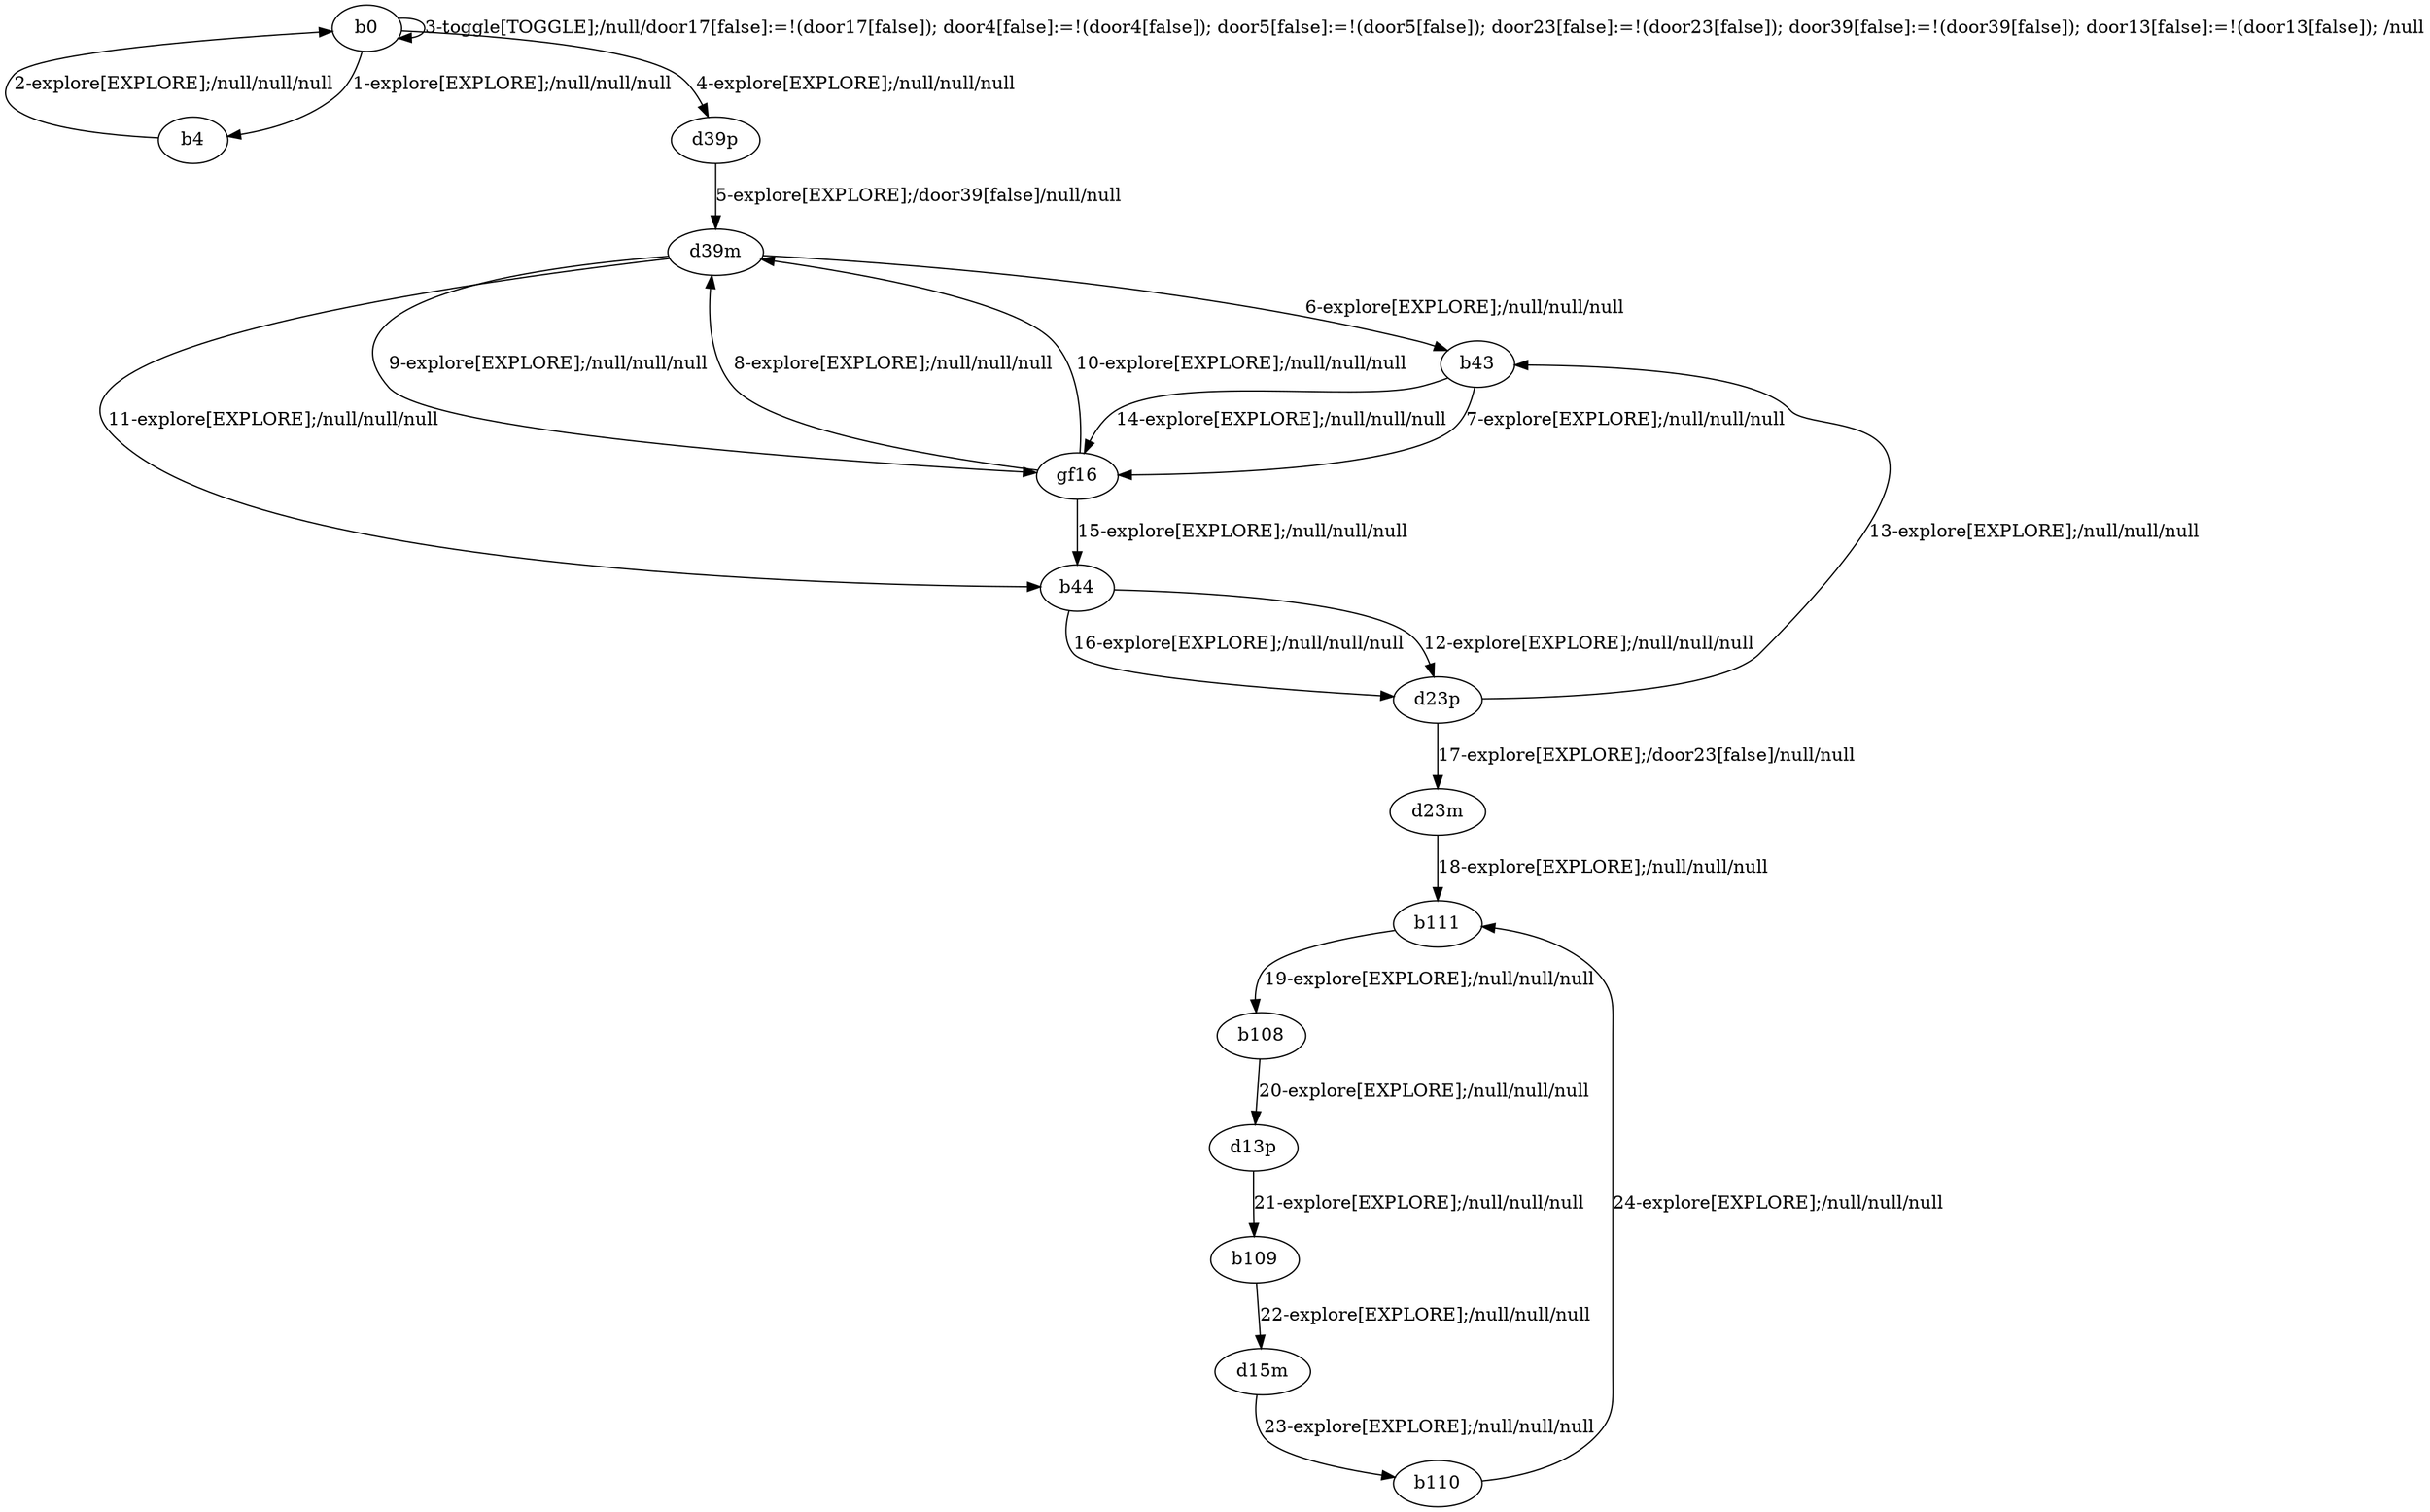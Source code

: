 # Total number of goals covered by this test: 2
# b110 --> b111
# d15m --> b110

digraph g {
"b0" -> "b4" [label = "1-explore[EXPLORE];/null/null/null"];
"b4" -> "b0" [label = "2-explore[EXPLORE];/null/null/null"];
"b0" -> "b0" [label = "3-toggle[TOGGLE];/null/door17[false]:=!(door17[false]); door4[false]:=!(door4[false]); door5[false]:=!(door5[false]); door23[false]:=!(door23[false]); door39[false]:=!(door39[false]); door13[false]:=!(door13[false]); /null"];
"b0" -> "d39p" [label = "4-explore[EXPLORE];/null/null/null"];
"d39p" -> "d39m" [label = "5-explore[EXPLORE];/door39[false]/null/null"];
"d39m" -> "b43" [label = "6-explore[EXPLORE];/null/null/null"];
"b43" -> "gf16" [label = "7-explore[EXPLORE];/null/null/null"];
"gf16" -> "d39m" [label = "8-explore[EXPLORE];/null/null/null"];
"d39m" -> "gf16" [label = "9-explore[EXPLORE];/null/null/null"];
"gf16" -> "d39m" [label = "10-explore[EXPLORE];/null/null/null"];
"d39m" -> "b44" [label = "11-explore[EXPLORE];/null/null/null"];
"b44" -> "d23p" [label = "12-explore[EXPLORE];/null/null/null"];
"d23p" -> "b43" [label = "13-explore[EXPLORE];/null/null/null"];
"b43" -> "gf16" [label = "14-explore[EXPLORE];/null/null/null"];
"gf16" -> "b44" [label = "15-explore[EXPLORE];/null/null/null"];
"b44" -> "d23p" [label = "16-explore[EXPLORE];/null/null/null"];
"d23p" -> "d23m" [label = "17-explore[EXPLORE];/door23[false]/null/null"];
"d23m" -> "b111" [label = "18-explore[EXPLORE];/null/null/null"];
"b111" -> "b108" [label = "19-explore[EXPLORE];/null/null/null"];
"b108" -> "d13p" [label = "20-explore[EXPLORE];/null/null/null"];
"d13p" -> "b109" [label = "21-explore[EXPLORE];/null/null/null"];
"b109" -> "d15m" [label = "22-explore[EXPLORE];/null/null/null"];
"d15m" -> "b110" [label = "23-explore[EXPLORE];/null/null/null"];
"b110" -> "b111" [label = "24-explore[EXPLORE];/null/null/null"];
}